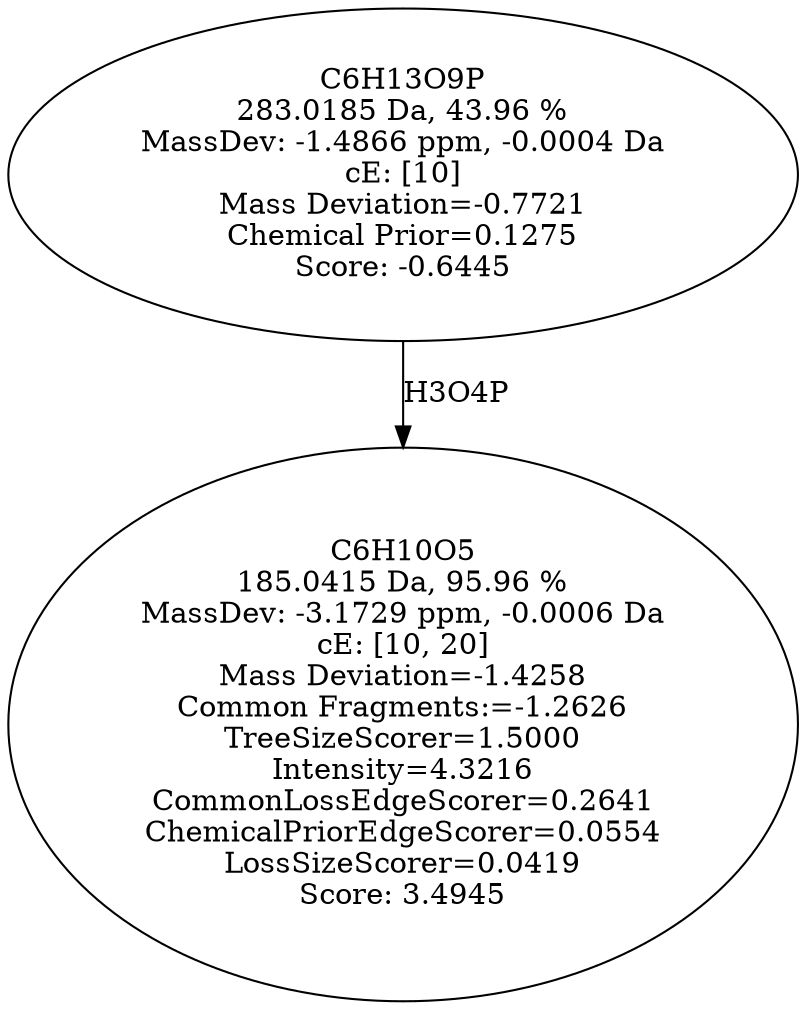 strict digraph {
v1 [label="C6H10O5\n185.0415 Da, 95.96 %\nMassDev: -3.1729 ppm, -0.0006 Da\ncE: [10, 20]\nMass Deviation=-1.4258\nCommon Fragments:=-1.2626\nTreeSizeScorer=1.5000\nIntensity=4.3216\nCommonLossEdgeScorer=0.2641\nChemicalPriorEdgeScorer=0.0554\nLossSizeScorer=0.0419\nScore: 3.4945"];
v2 [label="C6H13O9P\n283.0185 Da, 43.96 %\nMassDev: -1.4866 ppm, -0.0004 Da\ncE: [10]\nMass Deviation=-0.7721\nChemical Prior=0.1275\nScore: -0.6445"];
v2 -> v1 [label="H3O4P"];
}